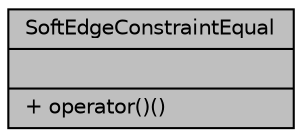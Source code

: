digraph "SoftEdgeConstraintEqual"
{
 // INTERACTIVE_SVG=YES
 // LATEX_PDF_SIZE
  edge [fontname="Helvetica",fontsize="10",labelfontname="Helvetica",labelfontsize="10"];
  node [fontname="Helvetica",fontsize="10",shape=record];
  Node1 [label="{SoftEdgeConstraintEqual\n||+ operator()()\l}",height=0.2,width=0.4,color="black", fillcolor="grey75", style="filled", fontcolor="black",tooltip=" "];
}
